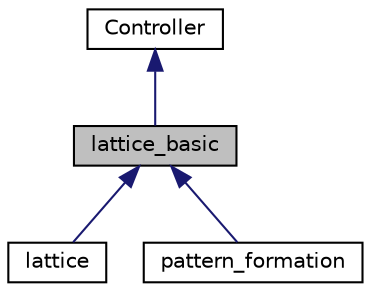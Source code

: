 digraph "lattice_basic"
{
 // LATEX_PDF_SIZE
  edge [fontname="Helvetica",fontsize="10",labelfontname="Helvetica",labelfontsize="10"];
  node [fontname="Helvetica",fontsize="10",shape=record];
  Node1 [label="lattice_basic",height=0.2,width=0.4,color="black", fillcolor="grey75", style="filled", fontcolor="black",tooltip=" "];
  Node2 -> Node1 [dir="back",color="midnightblue",fontsize="10",style="solid",fontname="Helvetica"];
  Node2 [label="Controller",height=0.2,width=0.4,color="black", fillcolor="white", style="filled",URL="$classController.html",tooltip=" "];
  Node1 -> Node3 [dir="back",color="midnightblue",fontsize="10",style="solid",fontname="Helvetica"];
  Node3 [label="lattice",height=0.2,width=0.4,color="black", fillcolor="white", style="filled",URL="$classlattice.html",tooltip=" "];
  Node1 -> Node4 [dir="back",color="midnightblue",fontsize="10",style="solid",fontname="Helvetica"];
  Node4 [label="pattern_formation",height=0.2,width=0.4,color="black", fillcolor="white", style="filled",URL="$classpattern__formation.html",tooltip=" "];
}
